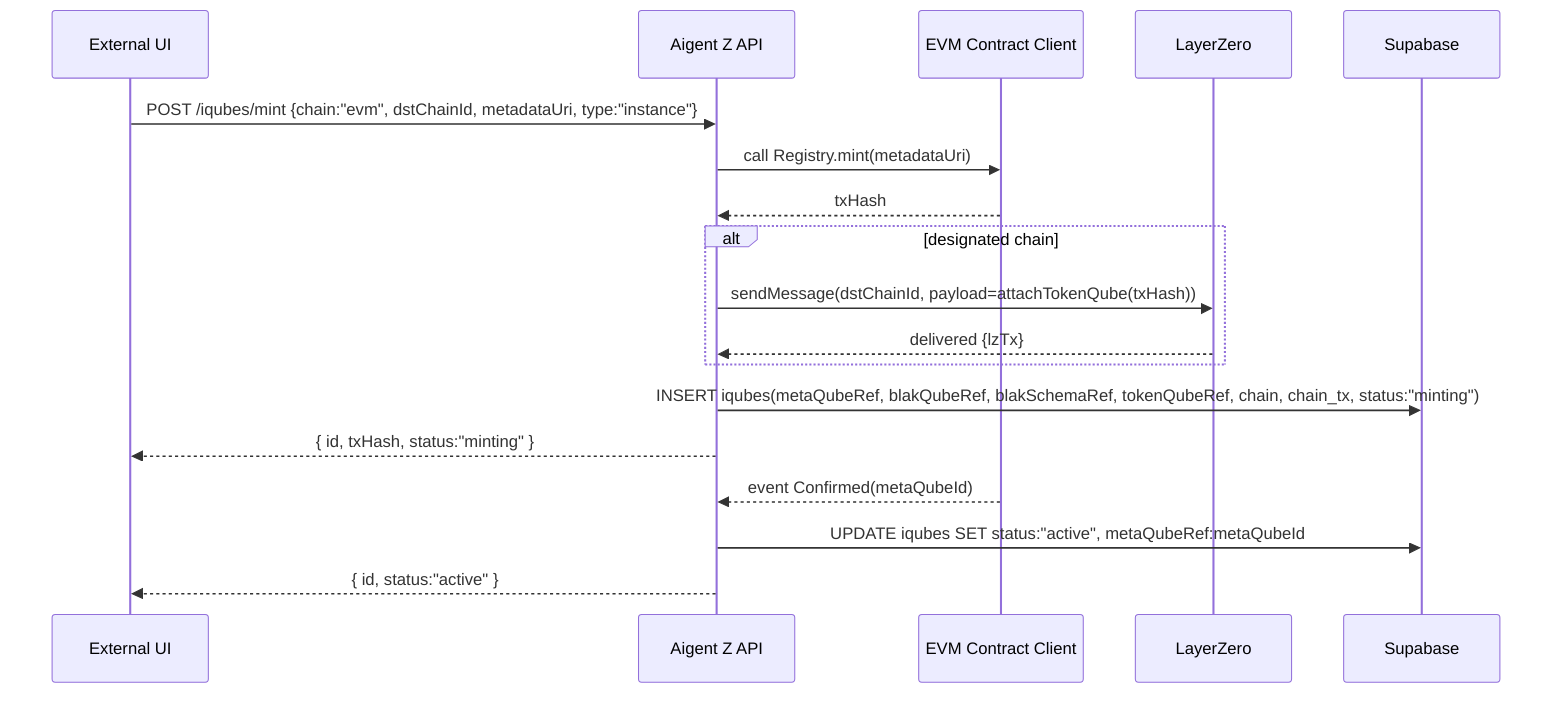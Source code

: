 sequenceDiagram
  participant UI as External UI
  participant API as Aigent Z API
  participant EVM as EVM Contract Client
  participant LZ as LayerZero
  participant DB as Supabase
  UI->>API: POST /iqubes/mint {chain:"evm", dstChainId, metadataUri, type:"instance"}
  API->>EVM: call Registry.mint(metadataUri)
  EVM-->>API: txHash
  alt designated chain
    API->>LZ: sendMessage(dstChainId, payload=attachTokenQube(txHash))
    LZ-->>API: delivered {lzTx}
  end
  API->>DB: INSERT iqubes(metaQubeRef, blakQubeRef, blakSchemaRef, tokenQubeRef, chain, chain_tx, status:"minting")
  API-->>UI: { id, txHash, status:"minting" }
  EVM-->>API: event Confirmed(metaQubeId)
  API->>DB: UPDATE iqubes SET status:"active", metaQubeRef:metaQubeId
  API-->>UI: { id, status:"active" }